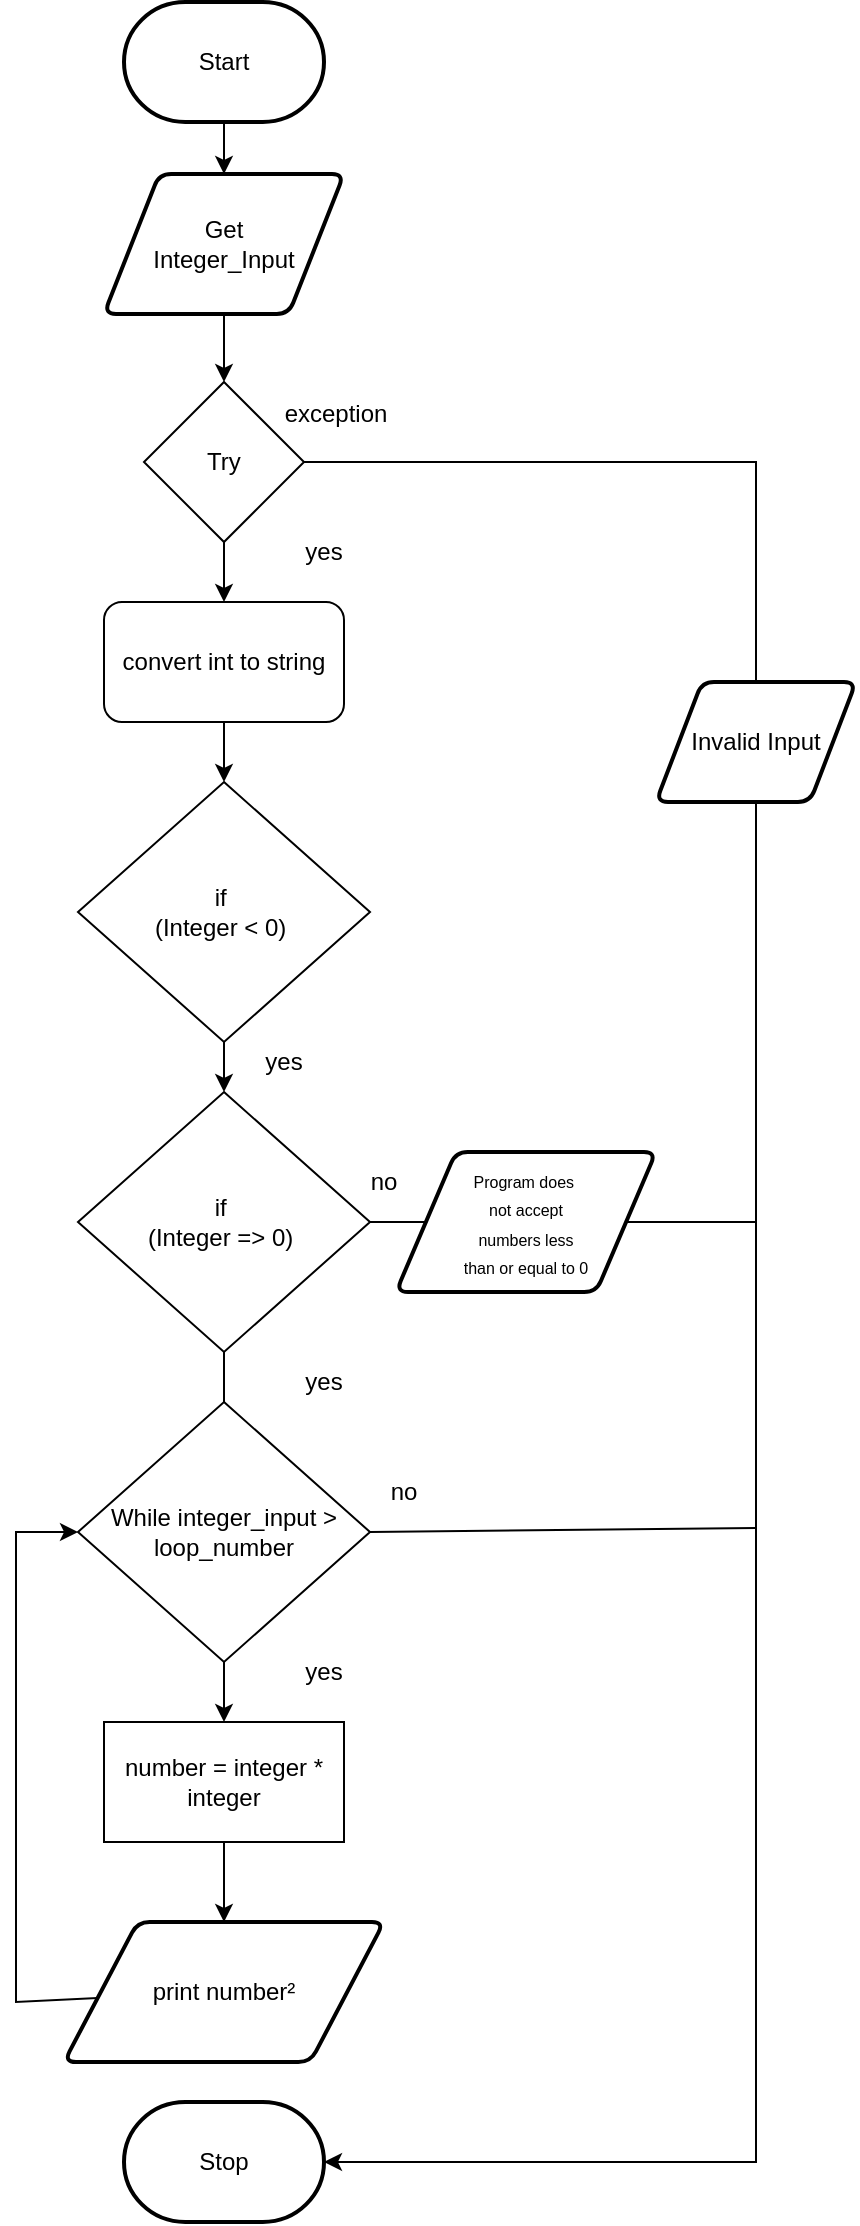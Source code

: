 <mxfile>
    <diagram id="SI7tuCP2dQLLvXjDpIHG" name="Page-1">
        <mxGraphModel dx="625" dy="1760" grid="1" gridSize="10" guides="1" tooltips="1" connect="1" arrows="1" fold="1" page="1" pageScale="1" pageWidth="827" pageHeight="1169" math="0" shadow="0">
            <root>
                <mxCell id="0"/>
                <mxCell id="1" parent="0"/>
                <mxCell id="28" value="" style="edgeStyle=none;rounded=0;html=1;" parent="1" source="3" target="19" edge="1">
                    <mxGeometry relative="1" as="geometry"/>
                </mxCell>
                <mxCell id="3" value="Start" style="strokeWidth=2;html=1;shape=mxgraph.flowchart.terminator;whiteSpace=wrap;" parent="1" vertex="1">
                    <mxGeometry x="364" y="-790" width="100" height="60" as="geometry"/>
                </mxCell>
                <mxCell id="10" value="Stop" style="strokeWidth=2;html=1;shape=mxgraph.flowchart.terminator;whiteSpace=wrap;rounded=1;" parent="1" vertex="1">
                    <mxGeometry x="364" y="260" width="100" height="60" as="geometry"/>
                </mxCell>
                <mxCell id="17" style="edgeStyle=none;html=1;entryX=0.5;entryY=0;entryDx=0;entryDy=0;rounded=0;" parent="1" source="11" target="12" edge="1">
                    <mxGeometry relative="1" as="geometry">
                        <Array as="points">
                            <mxPoint x="680" y="-560"/>
                            <mxPoint x="680" y="-500"/>
                            <mxPoint x="680" y="-440"/>
                            <mxPoint x="680" y="-250"/>
                        </Array>
                    </mxGeometry>
                </mxCell>
                <mxCell id="83" value="" style="edgeStyle=none;html=1;" edge="1" parent="1" source="11" target="81">
                    <mxGeometry relative="1" as="geometry"/>
                </mxCell>
                <mxCell id="11" value="Try" style="rhombus;whiteSpace=wrap;html=1;" parent="1" vertex="1">
                    <mxGeometry x="374" y="-600" width="80" height="80" as="geometry"/>
                </mxCell>
                <mxCell id="39" style="edgeStyle=none;rounded=0;html=1;entryX=1;entryY=0.5;entryDx=0;entryDy=0;entryPerimeter=0;" parent="1" source="12" target="10" edge="1">
                    <mxGeometry relative="1" as="geometry">
                        <Array as="points">
                            <mxPoint x="680" y="290"/>
                        </Array>
                    </mxGeometry>
                </mxCell>
                <mxCell id="12" value="Invalid Input" style="shape=parallelogram;html=1;strokeWidth=2;perimeter=parallelogramPerimeter;whiteSpace=wrap;rounded=1;arcSize=12;size=0.23;" parent="1" vertex="1">
                    <mxGeometry x="630" y="-450" width="100" height="60" as="geometry"/>
                </mxCell>
                <mxCell id="80" value="" style="edgeStyle=none;html=1;" edge="1" parent="1" source="19" target="11">
                    <mxGeometry relative="1" as="geometry"/>
                </mxCell>
                <mxCell id="19" value="Get &lt;br&gt;Integer_Input" style="shape=parallelogram;html=1;strokeWidth=2;perimeter=parallelogramPerimeter;whiteSpace=wrap;rounded=1;arcSize=12;size=0.23;" parent="1" vertex="1">
                    <mxGeometry x="354" y="-704" width="120" height="70" as="geometry"/>
                </mxCell>
                <mxCell id="90" value="" style="edgeStyle=none;html=1;" edge="1" parent="1" source="51" target="89">
                    <mxGeometry relative="1" as="geometry"/>
                </mxCell>
                <mxCell id="51" value="if&amp;nbsp;&lt;br&gt;(Integer &amp;lt; 0)&amp;nbsp;" style="rhombus;whiteSpace=wrap;html=1;" parent="1" vertex="1">
                    <mxGeometry x="341" y="-400" width="146" height="130" as="geometry"/>
                </mxCell>
                <mxCell id="99" value="" style="edgeStyle=none;rounded=0;html=1;endArrow=classic;endFill=1;" edge="1" parent="1" source="56" target="69">
                    <mxGeometry relative="1" as="geometry"/>
                </mxCell>
                <mxCell id="103" style="edgeStyle=none;rounded=0;html=1;endArrow=none;endFill=0;exitX=1;exitY=0.5;exitDx=0;exitDy=0;" edge="1" parent="1" source="56">
                    <mxGeometry relative="1" as="geometry">
                        <mxPoint x="680" y="-27" as="targetPoint"/>
                        <mxPoint x="485" y="-28" as="sourcePoint"/>
                    </mxGeometry>
                </mxCell>
                <mxCell id="56" value="While integer_input &amp;gt; loop_number" style="rhombus;whiteSpace=wrap;html=1;" parent="1" vertex="1">
                    <mxGeometry x="341" y="-90" width="146" height="130" as="geometry"/>
                </mxCell>
                <mxCell id="102" style="edgeStyle=none;rounded=0;html=1;entryX=0;entryY=0.5;entryDx=0;entryDy=0;endArrow=classic;endFill=1;" edge="1" parent="1" source="68" target="56">
                    <mxGeometry relative="1" as="geometry">
                        <Array as="points">
                            <mxPoint x="310" y="210"/>
                            <mxPoint x="310" y="-25"/>
                        </Array>
                    </mxGeometry>
                </mxCell>
                <mxCell id="68" value="print number²" style="shape=parallelogram;html=1;strokeWidth=2;perimeter=parallelogramPerimeter;whiteSpace=wrap;rounded=1;arcSize=12;size=0.23;" parent="1" vertex="1">
                    <mxGeometry x="334" y="170" width="160" height="70" as="geometry"/>
                </mxCell>
                <mxCell id="101" value="" style="edgeStyle=none;rounded=0;html=1;endArrow=classic;endFill=1;" edge="1" parent="1" source="69" target="68">
                    <mxGeometry relative="1" as="geometry"/>
                </mxCell>
                <mxCell id="69" value="number = integer * integer" style="rounded=0;whiteSpace=wrap;html=1;" parent="1" vertex="1">
                    <mxGeometry x="354" y="70" width="120" height="60" as="geometry"/>
                </mxCell>
                <mxCell id="86" style="edgeStyle=none;html=1;entryX=0.5;entryY=0;entryDx=0;entryDy=0;" edge="1" parent="1" source="81" target="51">
                    <mxGeometry relative="1" as="geometry"/>
                </mxCell>
                <mxCell id="81" value="convert int to string" style="rounded=1;whiteSpace=wrap;html=1;" vertex="1" parent="1">
                    <mxGeometry x="354" y="-490" width="120" height="60" as="geometry"/>
                </mxCell>
                <mxCell id="95" value="" style="edgeStyle=none;html=1;endArrow=none;endFill=0;rounded=0;" edge="1" parent="1" source="89" target="91">
                    <mxGeometry relative="1" as="geometry"/>
                </mxCell>
                <mxCell id="98" value="" style="edgeStyle=none;rounded=0;html=1;endArrow=none;endFill=0;" edge="1" parent="1" source="89" target="56">
                    <mxGeometry relative="1" as="geometry"/>
                </mxCell>
                <mxCell id="89" value="if&amp;nbsp;&lt;br&gt;(Integer =&amp;gt; 0)&amp;nbsp;" style="rhombus;whiteSpace=wrap;html=1;" vertex="1" parent="1">
                    <mxGeometry x="341" y="-245" width="146" height="130" as="geometry"/>
                </mxCell>
                <mxCell id="97" style="edgeStyle=none;rounded=0;html=1;endArrow=none;endFill=0;" edge="1" parent="1" source="91">
                    <mxGeometry relative="1" as="geometry">
                        <mxPoint x="680" y="-180" as="targetPoint"/>
                    </mxGeometry>
                </mxCell>
                <mxCell id="91" value="&lt;font style=&quot;font-size: 8px&quot;&gt;Program does&amp;nbsp;&lt;br&gt;not accept&lt;br&gt;numbers less &lt;br&gt;than or equal to 0&lt;/font&gt;" style="shape=parallelogram;html=1;strokeWidth=2;perimeter=parallelogramPerimeter;whiteSpace=wrap;rounded=1;arcSize=12;size=0.23;" vertex="1" parent="1">
                    <mxGeometry x="500" y="-215" width="130" height="70" as="geometry"/>
                </mxCell>
                <mxCell id="104" value="&lt;font style=&quot;font-size: 12px&quot;&gt;exception&lt;/font&gt;" style="text;html=1;strokeColor=none;fillColor=none;align=center;verticalAlign=middle;whiteSpace=wrap;rounded=0;fontSize=8;" vertex="1" parent="1">
                    <mxGeometry x="440" y="-599" width="60" height="30" as="geometry"/>
                </mxCell>
                <mxCell id="106" value="&lt;font style=&quot;font-size: 12px&quot;&gt;yes&lt;/font&gt;" style="text;html=1;strokeColor=none;fillColor=none;align=center;verticalAlign=middle;whiteSpace=wrap;rounded=0;fontSize=8;" vertex="1" parent="1">
                    <mxGeometry x="434" y="-530" width="60" height="30" as="geometry"/>
                </mxCell>
                <mxCell id="108" value="&lt;font style=&quot;font-size: 12px&quot;&gt;yes&lt;/font&gt;" style="text;html=1;strokeColor=none;fillColor=none;align=center;verticalAlign=middle;whiteSpace=wrap;rounded=0;fontSize=8;" vertex="1" parent="1">
                    <mxGeometry x="414" y="-275" width="60" height="30" as="geometry"/>
                </mxCell>
                <mxCell id="109" value="&lt;font style=&quot;font-size: 12px&quot;&gt;yes&lt;/font&gt;" style="text;html=1;strokeColor=none;fillColor=none;align=center;verticalAlign=middle;whiteSpace=wrap;rounded=0;fontSize=8;" vertex="1" parent="1">
                    <mxGeometry x="434" y="30" width="60" height="30" as="geometry"/>
                </mxCell>
                <mxCell id="110" value="&lt;font style=&quot;font-size: 12px&quot;&gt;no&lt;/font&gt;" style="text;html=1;strokeColor=none;fillColor=none;align=center;verticalAlign=middle;whiteSpace=wrap;rounded=0;fontSize=8;" vertex="1" parent="1">
                    <mxGeometry x="464" y="-215" width="60" height="30" as="geometry"/>
                </mxCell>
                <mxCell id="112" value="&lt;font style=&quot;font-size: 12px&quot;&gt;no&lt;/font&gt;" style="text;html=1;strokeColor=none;fillColor=none;align=center;verticalAlign=middle;whiteSpace=wrap;rounded=0;fontSize=8;" vertex="1" parent="1">
                    <mxGeometry x="474" y="-60" width="60" height="30" as="geometry"/>
                </mxCell>
                <mxCell id="113" value="&lt;font style=&quot;font-size: 12px&quot;&gt;yes&lt;/font&gt;" style="text;html=1;strokeColor=none;fillColor=none;align=center;verticalAlign=middle;whiteSpace=wrap;rounded=0;fontSize=8;" vertex="1" parent="1">
                    <mxGeometry x="434" y="-115" width="60" height="30" as="geometry"/>
                </mxCell>
            </root>
        </mxGraphModel>
    </diagram>
</mxfile>